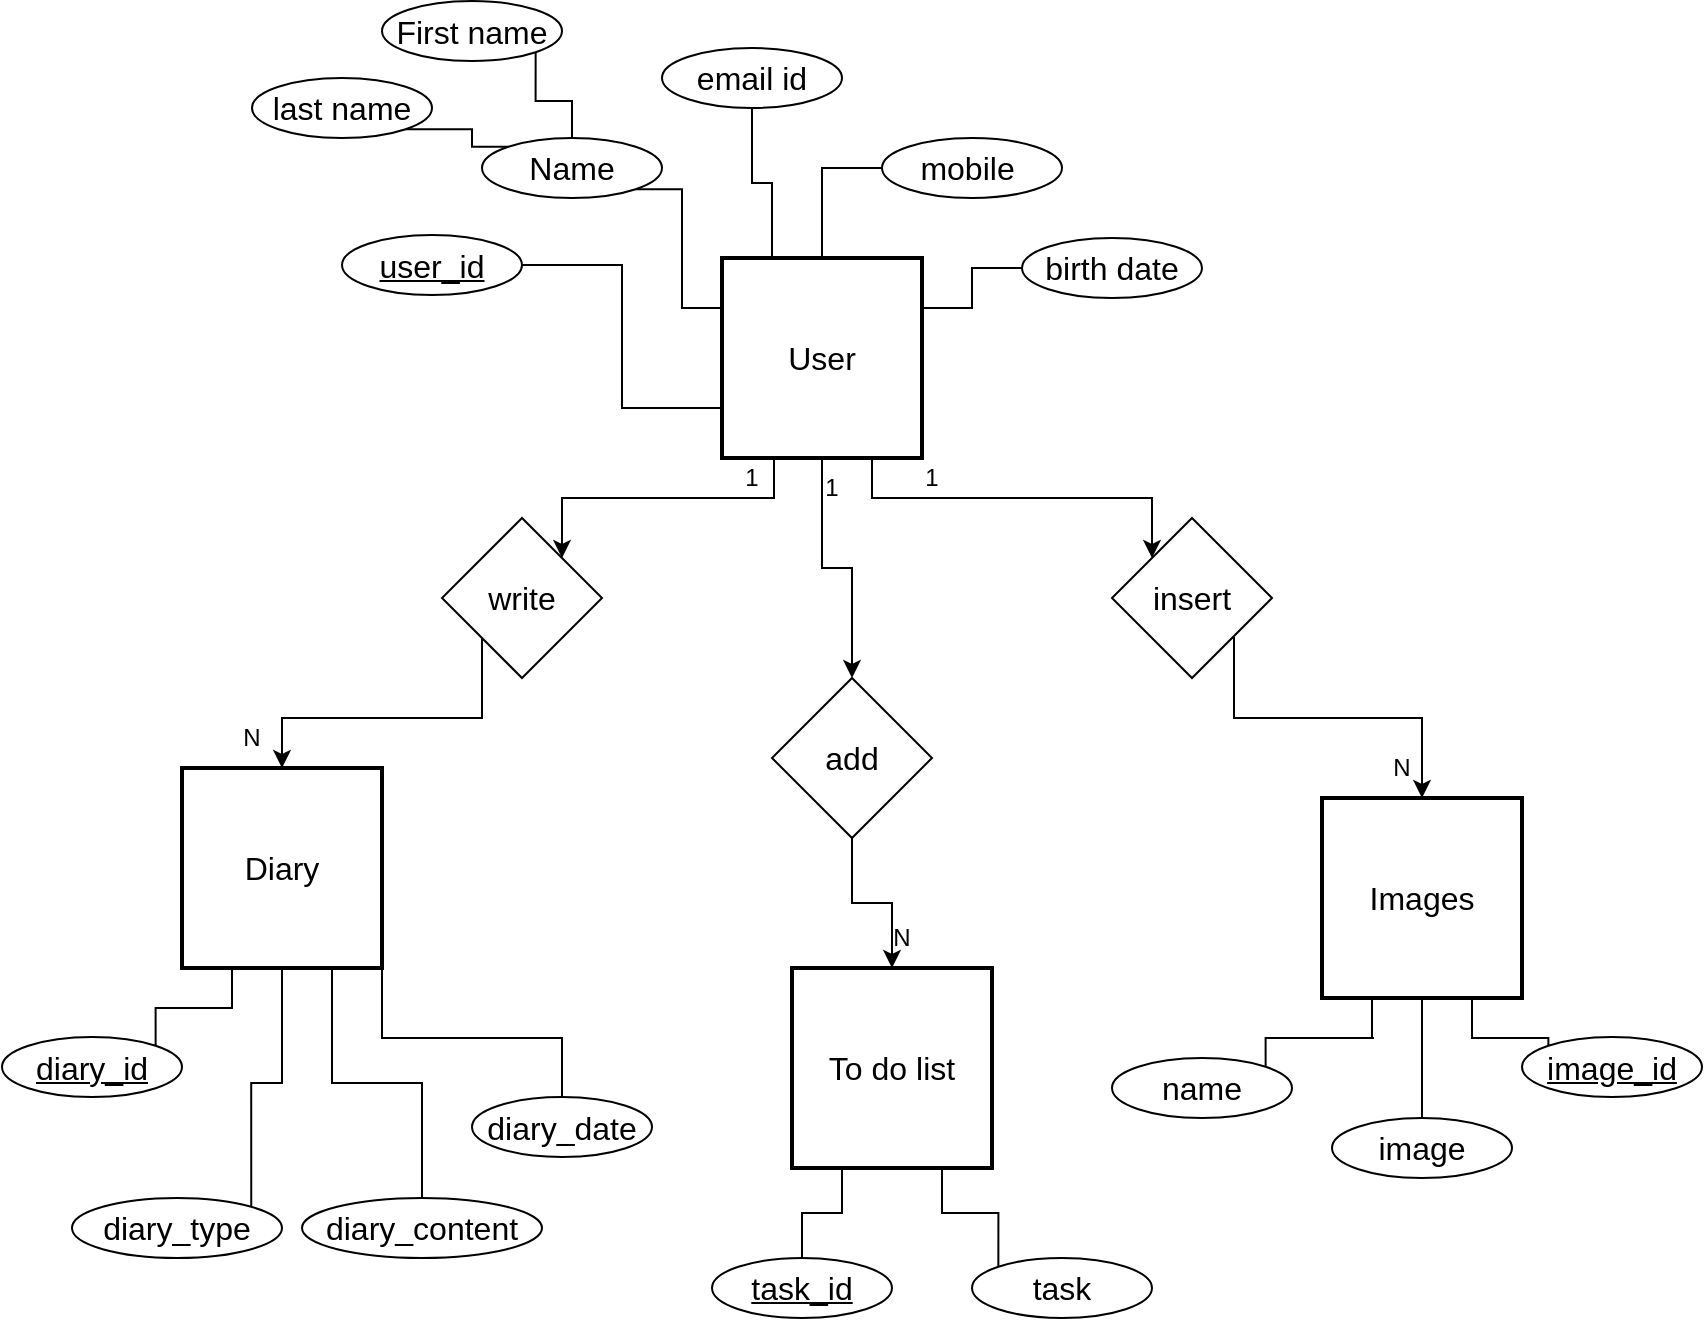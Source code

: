 <mxfile version="12.3.0" type="device" pages="2"><diagram id="NowVS-w92PlVZpH5SOHP" name="Page-1"><mxGraphModel dx="854" dy="419" grid="1" gridSize="10" guides="1" tooltips="1" connect="1" arrows="1" fold="1" page="1" pageScale="1" pageWidth="850" pageHeight="1100" math="0" shadow="0"><root><mxCell id="Tt6kx1WGPVe1aJjBVooG-0"/><mxCell id="Tt6kx1WGPVe1aJjBVooG-1" parent="Tt6kx1WGPVe1aJjBVooG-0"/><mxCell id="q_zYWZyIY0rXhCkiiQcZ-0" style="edgeStyle=orthogonalEdgeStyle;rounded=0;orthogonalLoop=1;jettySize=auto;html=1;exitX=0.5;exitY=1;exitDx=0;exitDy=0;fontSize=16;" edge="1" parent="Tt6kx1WGPVe1aJjBVooG-1" source="q_zYWZyIY0rXhCkiiQcZ-3" target="q_zYWZyIY0rXhCkiiQcZ-33"><mxGeometry relative="1" as="geometry"/></mxCell><mxCell id="q_zYWZyIY0rXhCkiiQcZ-1" style="edgeStyle=orthogonalEdgeStyle;rounded=0;orthogonalLoop=1;jettySize=auto;html=1;exitX=0.25;exitY=1;exitDx=0;exitDy=0;entryX=1;entryY=0;entryDx=0;entryDy=0;fontSize=16;" edge="1" parent="Tt6kx1WGPVe1aJjBVooG-1" source="q_zYWZyIY0rXhCkiiQcZ-3" target="q_zYWZyIY0rXhCkiiQcZ-31"><mxGeometry relative="1" as="geometry"><Array as="points"><mxPoint x="386" y="250"/><mxPoint x="280" y="250"/></Array></mxGeometry></mxCell><mxCell id="q_zYWZyIY0rXhCkiiQcZ-2" style="edgeStyle=orthogonalEdgeStyle;rounded=0;orthogonalLoop=1;jettySize=auto;html=1;exitX=0.75;exitY=1;exitDx=0;exitDy=0;entryX=0;entryY=0;entryDx=0;entryDy=0;fontSize=16;" edge="1" parent="Tt6kx1WGPVe1aJjBVooG-1" source="q_zYWZyIY0rXhCkiiQcZ-3" target="q_zYWZyIY0rXhCkiiQcZ-35"><mxGeometry relative="1" as="geometry"><Array as="points"><mxPoint x="435" y="250"/><mxPoint x="575" y="250"/></Array></mxGeometry></mxCell><mxCell id="q_zYWZyIY0rXhCkiiQcZ-3" value="User" style="strokeWidth=2;whiteSpace=wrap;html=1;align=center;fontSize=16;" vertex="1" parent="Tt6kx1WGPVe1aJjBVooG-1"><mxGeometry x="360" y="130" width="100" height="100" as="geometry"/></mxCell><mxCell id="q_zYWZyIY0rXhCkiiQcZ-4" style="edgeStyle=orthogonalEdgeStyle;rounded=0;orthogonalLoop=1;jettySize=auto;html=1;exitX=1;exitY=0.75;exitDx=0;exitDy=0;entryX=0.5;entryY=0;entryDx=0;entryDy=0;fontSize=16;endArrow=none;endFill=0;" edge="1" parent="Tt6kx1WGPVe1aJjBVooG-1" source="q_zYWZyIY0rXhCkiiQcZ-8" target="q_zYWZyIY0rXhCkiiQcZ-39"><mxGeometry relative="1" as="geometry"><Array as="points"><mxPoint x="190" y="520"/><mxPoint x="280" y="520"/></Array></mxGeometry></mxCell><mxCell id="q_zYWZyIY0rXhCkiiQcZ-5" style="edgeStyle=orthogonalEdgeStyle;rounded=0;orthogonalLoop=1;jettySize=auto;html=1;exitX=0.75;exitY=1;exitDx=0;exitDy=0;entryX=0.5;entryY=0;entryDx=0;entryDy=0;fontSize=16;endArrow=none;endFill=0;" edge="1" parent="Tt6kx1WGPVe1aJjBVooG-1" source="q_zYWZyIY0rXhCkiiQcZ-8" target="q_zYWZyIY0rXhCkiiQcZ-38"><mxGeometry relative="1" as="geometry"/></mxCell><mxCell id="q_zYWZyIY0rXhCkiiQcZ-6" style="edgeStyle=orthogonalEdgeStyle;rounded=0;orthogonalLoop=1;jettySize=auto;html=1;exitX=0.5;exitY=1;exitDx=0;exitDy=0;entryX=1;entryY=0;entryDx=0;entryDy=0;fontSize=16;endArrow=none;endFill=0;" edge="1" parent="Tt6kx1WGPVe1aJjBVooG-1" source="q_zYWZyIY0rXhCkiiQcZ-8" target="q_zYWZyIY0rXhCkiiQcZ-37"><mxGeometry relative="1" as="geometry"/></mxCell><mxCell id="q_zYWZyIY0rXhCkiiQcZ-7" style="edgeStyle=orthogonalEdgeStyle;rounded=0;orthogonalLoop=1;jettySize=auto;html=1;exitX=0.25;exitY=1;exitDx=0;exitDy=0;entryX=1;entryY=0;entryDx=0;entryDy=0;fontSize=16;endArrow=none;endFill=0;" edge="1" parent="Tt6kx1WGPVe1aJjBVooG-1" source="q_zYWZyIY0rXhCkiiQcZ-8" target="q_zYWZyIY0rXhCkiiQcZ-36"><mxGeometry relative="1" as="geometry"/></mxCell><mxCell id="q_zYWZyIY0rXhCkiiQcZ-8" value="Diary" style="strokeWidth=2;whiteSpace=wrap;html=1;align=center;fontSize=16;" vertex="1" parent="Tt6kx1WGPVe1aJjBVooG-1"><mxGeometry x="90" y="385" width="100" height="100" as="geometry"/></mxCell><mxCell id="q_zYWZyIY0rXhCkiiQcZ-9" style="edgeStyle=orthogonalEdgeStyle;rounded=0;orthogonalLoop=1;jettySize=auto;html=1;exitX=0.5;exitY=1;exitDx=0;exitDy=0;entryX=0.5;entryY=0;entryDx=0;entryDy=0;fontSize=16;endArrow=none;endFill=0;" edge="1" parent="Tt6kx1WGPVe1aJjBVooG-1" source="q_zYWZyIY0rXhCkiiQcZ-12" target="q_zYWZyIY0rXhCkiiQcZ-43"><mxGeometry relative="1" as="geometry"/></mxCell><mxCell id="q_zYWZyIY0rXhCkiiQcZ-10" style="edgeStyle=orthogonalEdgeStyle;rounded=0;orthogonalLoop=1;jettySize=auto;html=1;exitX=0.75;exitY=1;exitDx=0;exitDy=0;entryX=0;entryY=0;entryDx=0;entryDy=0;fontSize=16;endArrow=none;endFill=0;" edge="1" parent="Tt6kx1WGPVe1aJjBVooG-1" source="q_zYWZyIY0rXhCkiiQcZ-12" target="q_zYWZyIY0rXhCkiiQcZ-42"><mxGeometry relative="1" as="geometry"/></mxCell><mxCell id="q_zYWZyIY0rXhCkiiQcZ-11" style="edgeStyle=orthogonalEdgeStyle;rounded=0;orthogonalLoop=1;jettySize=auto;html=1;exitX=0.25;exitY=1;exitDx=0;exitDy=0;entryX=1;entryY=0;entryDx=0;entryDy=0;fontSize=16;endArrow=none;endFill=0;" edge="1" parent="Tt6kx1WGPVe1aJjBVooG-1" source="q_zYWZyIY0rXhCkiiQcZ-12" target="q_zYWZyIY0rXhCkiiQcZ-44"><mxGeometry relative="1" as="geometry"><Array as="points"><mxPoint x="686" y="520"/><mxPoint x="633" y="520"/></Array></mxGeometry></mxCell><mxCell id="q_zYWZyIY0rXhCkiiQcZ-12" value="Images" style="strokeWidth=2;whiteSpace=wrap;html=1;align=center;fontSize=16;" vertex="1" parent="Tt6kx1WGPVe1aJjBVooG-1"><mxGeometry x="660" y="400" width="100" height="100" as="geometry"/></mxCell><mxCell id="q_zYWZyIY0rXhCkiiQcZ-13" style="edgeStyle=orthogonalEdgeStyle;rounded=0;orthogonalLoop=1;jettySize=auto;html=1;exitX=0.25;exitY=1;exitDx=0;exitDy=0;entryX=0.5;entryY=0;entryDx=0;entryDy=0;fontSize=16;endArrow=none;endFill=0;" edge="1" parent="Tt6kx1WGPVe1aJjBVooG-1" source="q_zYWZyIY0rXhCkiiQcZ-15" target="q_zYWZyIY0rXhCkiiQcZ-40"><mxGeometry relative="1" as="geometry"/></mxCell><mxCell id="q_zYWZyIY0rXhCkiiQcZ-14" style="edgeStyle=orthogonalEdgeStyle;rounded=0;orthogonalLoop=1;jettySize=auto;html=1;exitX=0.75;exitY=1;exitDx=0;exitDy=0;entryX=0;entryY=0;entryDx=0;entryDy=0;fontSize=16;endArrow=none;endFill=0;" edge="1" parent="Tt6kx1WGPVe1aJjBVooG-1" source="q_zYWZyIY0rXhCkiiQcZ-15" target="q_zYWZyIY0rXhCkiiQcZ-41"><mxGeometry relative="1" as="geometry"/></mxCell><mxCell id="q_zYWZyIY0rXhCkiiQcZ-15" value="To do list" style="strokeWidth=2;whiteSpace=wrap;html=1;align=center;fontSize=16;" vertex="1" parent="Tt6kx1WGPVe1aJjBVooG-1"><mxGeometry x="395" y="485" width="100" height="100" as="geometry"/></mxCell><mxCell id="q_zYWZyIY0rXhCkiiQcZ-16" style="edgeStyle=orthogonalEdgeStyle;rounded=0;orthogonalLoop=1;jettySize=auto;html=1;exitX=1;exitY=1;exitDx=0;exitDy=0;entryX=0;entryY=0.25;entryDx=0;entryDy=0;fontSize=16;endArrow=none;endFill=0;" edge="1" parent="Tt6kx1WGPVe1aJjBVooG-1" source="q_zYWZyIY0rXhCkiiQcZ-17" target="q_zYWZyIY0rXhCkiiQcZ-3"><mxGeometry relative="1" as="geometry"><Array as="points"><mxPoint x="340" y="95"/><mxPoint x="340" y="155"/></Array></mxGeometry></mxCell><mxCell id="q_zYWZyIY0rXhCkiiQcZ-17" value="Name" style="ellipse;whiteSpace=wrap;html=1;fontSize=16;" vertex="1" parent="Tt6kx1WGPVe1aJjBVooG-1"><mxGeometry x="240" y="70" width="90" height="30" as="geometry"/></mxCell><mxCell id="q_zYWZyIY0rXhCkiiQcZ-18" style="edgeStyle=orthogonalEdgeStyle;rounded=0;orthogonalLoop=1;jettySize=auto;html=1;exitX=1;exitY=1;exitDx=0;exitDy=0;entryX=0.5;entryY=0;entryDx=0;entryDy=0;fontSize=16;endArrow=none;endFill=0;" edge="1" parent="Tt6kx1WGPVe1aJjBVooG-1" source="q_zYWZyIY0rXhCkiiQcZ-19" target="q_zYWZyIY0rXhCkiiQcZ-17"><mxGeometry relative="1" as="geometry"/></mxCell><mxCell id="q_zYWZyIY0rXhCkiiQcZ-19" value="First name" style="ellipse;whiteSpace=wrap;html=1;fontSize=16;" vertex="1" parent="Tt6kx1WGPVe1aJjBVooG-1"><mxGeometry x="190" y="1.5" width="90" height="30" as="geometry"/></mxCell><mxCell id="q_zYWZyIY0rXhCkiiQcZ-20" style="edgeStyle=orthogonalEdgeStyle;rounded=0;orthogonalLoop=1;jettySize=auto;html=1;exitX=1;exitY=1;exitDx=0;exitDy=0;entryX=0;entryY=0;entryDx=0;entryDy=0;fontSize=16;endArrow=none;endFill=0;" edge="1" parent="Tt6kx1WGPVe1aJjBVooG-1" source="q_zYWZyIY0rXhCkiiQcZ-21" target="q_zYWZyIY0rXhCkiiQcZ-17"><mxGeometry relative="1" as="geometry"/></mxCell><mxCell id="q_zYWZyIY0rXhCkiiQcZ-21" value="last name" style="ellipse;whiteSpace=wrap;html=1;fontSize=16;" vertex="1" parent="Tt6kx1WGPVe1aJjBVooG-1"><mxGeometry x="125" y="40" width="90" height="30" as="geometry"/></mxCell><mxCell id="q_zYWZyIY0rXhCkiiQcZ-22" style="edgeStyle=orthogonalEdgeStyle;rounded=0;orthogonalLoop=1;jettySize=auto;html=1;exitX=1;exitY=0.5;exitDx=0;exitDy=0;entryX=0;entryY=0.75;entryDx=0;entryDy=0;fontSize=16;endArrow=none;endFill=0;" edge="1" parent="Tt6kx1WGPVe1aJjBVooG-1" source="q_zYWZyIY0rXhCkiiQcZ-23" target="q_zYWZyIY0rXhCkiiQcZ-3"><mxGeometry relative="1" as="geometry"/></mxCell><mxCell id="q_zYWZyIY0rXhCkiiQcZ-23" value="&lt;u style=&quot;font-size: 16px;&quot;&gt;user_id&lt;/u&gt;" style="ellipse;whiteSpace=wrap;html=1;fontSize=16;" vertex="1" parent="Tt6kx1WGPVe1aJjBVooG-1"><mxGeometry x="170" y="118.5" width="90" height="30" as="geometry"/></mxCell><mxCell id="q_zYWZyIY0rXhCkiiQcZ-24" style="edgeStyle=orthogonalEdgeStyle;rounded=0;orthogonalLoop=1;jettySize=auto;html=1;exitX=0.5;exitY=1;exitDx=0;exitDy=0;entryX=0.25;entryY=0;entryDx=0;entryDy=0;fontSize=16;endArrow=none;endFill=0;" edge="1" parent="Tt6kx1WGPVe1aJjBVooG-1" source="q_zYWZyIY0rXhCkiiQcZ-25" target="q_zYWZyIY0rXhCkiiQcZ-3"><mxGeometry relative="1" as="geometry"/></mxCell><mxCell id="q_zYWZyIY0rXhCkiiQcZ-25" value="email id" style="ellipse;whiteSpace=wrap;html=1;fontSize=16;" vertex="1" parent="Tt6kx1WGPVe1aJjBVooG-1"><mxGeometry x="330" y="25" width="90" height="30" as="geometry"/></mxCell><mxCell id="q_zYWZyIY0rXhCkiiQcZ-26" style="edgeStyle=orthogonalEdgeStyle;rounded=0;orthogonalLoop=1;jettySize=auto;html=1;exitX=0;exitY=0.5;exitDx=0;exitDy=0;entryX=0.5;entryY=0;entryDx=0;entryDy=0;fontSize=16;endArrow=none;endFill=0;" edge="1" parent="Tt6kx1WGPVe1aJjBVooG-1" source="q_zYWZyIY0rXhCkiiQcZ-27" target="q_zYWZyIY0rXhCkiiQcZ-3"><mxGeometry relative="1" as="geometry"/></mxCell><mxCell id="q_zYWZyIY0rXhCkiiQcZ-27" value="mobile&amp;nbsp;" style="ellipse;whiteSpace=wrap;html=1;fontSize=16;" vertex="1" parent="Tt6kx1WGPVe1aJjBVooG-1"><mxGeometry x="440" y="70" width="90" height="30" as="geometry"/></mxCell><mxCell id="q_zYWZyIY0rXhCkiiQcZ-28" style="edgeStyle=orthogonalEdgeStyle;rounded=0;orthogonalLoop=1;jettySize=auto;html=1;exitX=0;exitY=0.5;exitDx=0;exitDy=0;entryX=1;entryY=0.25;entryDx=0;entryDy=0;fontSize=16;endArrow=none;endFill=0;" edge="1" parent="Tt6kx1WGPVe1aJjBVooG-1" source="q_zYWZyIY0rXhCkiiQcZ-29" target="q_zYWZyIY0rXhCkiiQcZ-3"><mxGeometry relative="1" as="geometry"/></mxCell><mxCell id="q_zYWZyIY0rXhCkiiQcZ-29" value="birth date" style="ellipse;whiteSpace=wrap;html=1;fontSize=16;" vertex="1" parent="Tt6kx1WGPVe1aJjBVooG-1"><mxGeometry x="510" y="120" width="90" height="30" as="geometry"/></mxCell><mxCell id="q_zYWZyIY0rXhCkiiQcZ-30" style="edgeStyle=orthogonalEdgeStyle;rounded=0;orthogonalLoop=1;jettySize=auto;html=1;exitX=0;exitY=1;exitDx=0;exitDy=0;entryX=0.5;entryY=0;entryDx=0;entryDy=0;fontSize=16;" edge="1" parent="Tt6kx1WGPVe1aJjBVooG-1" source="q_zYWZyIY0rXhCkiiQcZ-31" target="q_zYWZyIY0rXhCkiiQcZ-8"><mxGeometry relative="1" as="geometry"><Array as="points"><mxPoint x="240" y="360"/><mxPoint x="140" y="360"/></Array></mxGeometry></mxCell><mxCell id="q_zYWZyIY0rXhCkiiQcZ-31" value="&lt;font style=&quot;font-size: 16px;&quot;&gt;write&lt;/font&gt;" style="rhombus;whiteSpace=wrap;html=1;fontSize=16;" vertex="1" parent="Tt6kx1WGPVe1aJjBVooG-1"><mxGeometry x="220" y="260" width="80" height="80" as="geometry"/></mxCell><mxCell id="q_zYWZyIY0rXhCkiiQcZ-32" style="edgeStyle=orthogonalEdgeStyle;rounded=0;orthogonalLoop=1;jettySize=auto;html=1;exitX=0.5;exitY=1;exitDx=0;exitDy=0;fontSize=16;" edge="1" parent="Tt6kx1WGPVe1aJjBVooG-1" source="q_zYWZyIY0rXhCkiiQcZ-33" target="q_zYWZyIY0rXhCkiiQcZ-15"><mxGeometry relative="1" as="geometry"/></mxCell><mxCell id="q_zYWZyIY0rXhCkiiQcZ-33" value="&lt;font style=&quot;font-size: 16px&quot;&gt;add&lt;/font&gt;" style="rhombus;whiteSpace=wrap;html=1;fontSize=16;" vertex="1" parent="Tt6kx1WGPVe1aJjBVooG-1"><mxGeometry x="385" y="340" width="80" height="80" as="geometry"/></mxCell><mxCell id="q_zYWZyIY0rXhCkiiQcZ-34" style="edgeStyle=orthogonalEdgeStyle;rounded=0;orthogonalLoop=1;jettySize=auto;html=1;exitX=1;exitY=1;exitDx=0;exitDy=0;entryX=0.5;entryY=0;entryDx=0;entryDy=0;fontSize=16;" edge="1" parent="Tt6kx1WGPVe1aJjBVooG-1" source="q_zYWZyIY0rXhCkiiQcZ-35" target="q_zYWZyIY0rXhCkiiQcZ-12"><mxGeometry relative="1" as="geometry"><Array as="points"><mxPoint x="616" y="360"/><mxPoint x="710" y="360"/></Array></mxGeometry></mxCell><mxCell id="q_zYWZyIY0rXhCkiiQcZ-35" value="&lt;font style=&quot;font-size: 16px&quot;&gt;insert&lt;/font&gt;" style="rhombus;whiteSpace=wrap;html=1;fontSize=16;" vertex="1" parent="Tt6kx1WGPVe1aJjBVooG-1"><mxGeometry x="555" y="260" width="80" height="80" as="geometry"/></mxCell><mxCell id="q_zYWZyIY0rXhCkiiQcZ-36" value="&lt;u style=&quot;font-size: 16px;&quot;&gt;diary_id&lt;/u&gt;" style="ellipse;whiteSpace=wrap;html=1;fontSize=16;" vertex="1" parent="Tt6kx1WGPVe1aJjBVooG-1"><mxGeometry y="519.5" width="90" height="30" as="geometry"/></mxCell><mxCell id="q_zYWZyIY0rXhCkiiQcZ-37" value="diary_type" style="ellipse;whiteSpace=wrap;html=1;fontSize=16;" vertex="1" parent="Tt6kx1WGPVe1aJjBVooG-1"><mxGeometry x="35" y="600" width="105" height="30" as="geometry"/></mxCell><mxCell id="q_zYWZyIY0rXhCkiiQcZ-38" value="diary_content" style="ellipse;whiteSpace=wrap;html=1;fontSize=16;" vertex="1" parent="Tt6kx1WGPVe1aJjBVooG-1"><mxGeometry x="150" y="600" width="120" height="30" as="geometry"/></mxCell><mxCell id="q_zYWZyIY0rXhCkiiQcZ-39" value="diary_date" style="ellipse;whiteSpace=wrap;html=1;fontSize=16;" vertex="1" parent="Tt6kx1WGPVe1aJjBVooG-1"><mxGeometry x="235" y="549.5" width="90" height="30" as="geometry"/></mxCell><mxCell id="q_zYWZyIY0rXhCkiiQcZ-40" value="&lt;u style=&quot;font-size: 16px;&quot;&gt;task_id&lt;/u&gt;" style="ellipse;whiteSpace=wrap;html=1;fontSize=16;" vertex="1" parent="Tt6kx1WGPVe1aJjBVooG-1"><mxGeometry x="355" y="630" width="90" height="30" as="geometry"/></mxCell><mxCell id="q_zYWZyIY0rXhCkiiQcZ-41" value="task" style="ellipse;whiteSpace=wrap;html=1;fontSize=16;" vertex="1" parent="Tt6kx1WGPVe1aJjBVooG-1"><mxGeometry x="485" y="630" width="90" height="30" as="geometry"/></mxCell><mxCell id="q_zYWZyIY0rXhCkiiQcZ-42" value="&lt;u style=&quot;font-size: 16px;&quot;&gt;image_id&lt;/u&gt;" style="ellipse;whiteSpace=wrap;html=1;fontSize=16;" vertex="1" parent="Tt6kx1WGPVe1aJjBVooG-1"><mxGeometry x="760" y="519.5" width="90" height="30" as="geometry"/></mxCell><mxCell id="q_zYWZyIY0rXhCkiiQcZ-43" value="image" style="ellipse;whiteSpace=wrap;html=1;fontSize=16;" vertex="1" parent="Tt6kx1WGPVe1aJjBVooG-1"><mxGeometry x="665" y="560" width="90" height="30" as="geometry"/></mxCell><mxCell id="q_zYWZyIY0rXhCkiiQcZ-44" value="name" style="ellipse;whiteSpace=wrap;html=1;fontSize=16;" vertex="1" parent="Tt6kx1WGPVe1aJjBVooG-1"><mxGeometry x="555" y="530" width="90" height="30" as="geometry"/></mxCell><mxCell id="q_zYWZyIY0rXhCkiiQcZ-45" value="1" style="text;html=1;strokeColor=none;fillColor=none;align=center;verticalAlign=middle;whiteSpace=wrap;rounded=0;" vertex="1" parent="Tt6kx1WGPVe1aJjBVooG-1"><mxGeometry x="355" y="230" width="40" height="20" as="geometry"/></mxCell><mxCell id="q_zYWZyIY0rXhCkiiQcZ-46" value="N" style="text;html=1;strokeColor=none;fillColor=none;align=center;verticalAlign=middle;whiteSpace=wrap;rounded=0;" vertex="1" parent="Tt6kx1WGPVe1aJjBVooG-1"><mxGeometry x="680" y="375" width="40" height="20" as="geometry"/></mxCell><mxCell id="q_zYWZyIY0rXhCkiiQcZ-47" value="1" style="text;html=1;strokeColor=none;fillColor=none;align=center;verticalAlign=middle;whiteSpace=wrap;rounded=0;" vertex="1" parent="Tt6kx1WGPVe1aJjBVooG-1"><mxGeometry x="395" y="235" width="40" height="20" as="geometry"/></mxCell><mxCell id="q_zYWZyIY0rXhCkiiQcZ-48" value="N" style="text;html=1;strokeColor=none;fillColor=none;align=center;verticalAlign=middle;whiteSpace=wrap;rounded=0;" vertex="1" parent="Tt6kx1WGPVe1aJjBVooG-1"><mxGeometry x="105" y="360" width="40" height="20" as="geometry"/></mxCell><mxCell id="q_zYWZyIY0rXhCkiiQcZ-49" value="N" style="text;html=1;strokeColor=none;fillColor=none;align=center;verticalAlign=middle;whiteSpace=wrap;rounded=0;" vertex="1" parent="Tt6kx1WGPVe1aJjBVooG-1"><mxGeometry x="430" y="460" width="40" height="20" as="geometry"/></mxCell><mxCell id="q_zYWZyIY0rXhCkiiQcZ-50" value="1" style="text;html=1;strokeColor=none;fillColor=none;align=center;verticalAlign=middle;whiteSpace=wrap;rounded=0;" vertex="1" parent="Tt6kx1WGPVe1aJjBVooG-1"><mxGeometry x="445" y="230" width="40" height="20" as="geometry"/></mxCell></root></mxGraphModel></diagram><diagram name="Page-2" id="fzyTvap5oN-0aMg6tjEN"><mxGraphModel dx="854" dy="419" grid="1" gridSize="10" guides="1" tooltips="1" connect="1" arrows="1" fold="1" page="1" pageScale="1" pageWidth="850" pageHeight="1100" math="0" shadow="0"><root><mxCell id="b1IHkJ5G_INJWOLC9gAN-0"/><mxCell id="b1IHkJ5G_INJWOLC9gAN-1" parent="b1IHkJ5G_INJWOLC9gAN-0"/><mxCell id="b1IHkJ5G_INJWOLC9gAN-2" value="" style="rounded=1;whiteSpace=wrap;html=1;" parent="b1IHkJ5G_INJWOLC9gAN-1" vertex="1"><mxGeometry x="255" y="45" width="310" height="615" as="geometry"/></mxCell><mxCell id="b1IHkJ5G_INJWOLC9gAN-3" value="Actor" style="shape=umlActor;verticalLabelPosition=bottom;labelBackgroundColor=#ffffff;verticalAlign=top;html=1;" parent="b1IHkJ5G_INJWOLC9gAN-1" vertex="1"><mxGeometry x="70" y="180" width="50" height="100" as="geometry"/></mxCell><mxCell id="b1IHkJ5G_INJWOLC9gAN-4" value="&lt;font style=&quot;font-size: 16px&quot;&gt;Login&lt;/font&gt;" style="ellipse;whiteSpace=wrap;html=1;" parent="b1IHkJ5G_INJWOLC9gAN-1" vertex="1"><mxGeometry x="350" y="170" width="120" height="40" as="geometry"/></mxCell><mxCell id="b1IHkJ5G_INJWOLC9gAN-5" value="do register" style="ellipse;whiteSpace=wrap;html=1;fontSize=16;" parent="b1IHkJ5G_INJWOLC9gAN-1" vertex="1"><mxGeometry x="350" y="90" width="120" height="40" as="geometry"/></mxCell><mxCell id="b1IHkJ5G_INJWOLC9gAN-6" value="write diary" style="ellipse;whiteSpace=wrap;html=1;fontSize=16;" parent="b1IHkJ5G_INJWOLC9gAN-1" vertex="1"><mxGeometry x="350" y="250" width="120" height="40" as="geometry"/></mxCell><mxCell id="b1IHkJ5G_INJWOLC9gAN-7" value="add to-do tasks" style="ellipse;whiteSpace=wrap;html=1;fontSize=16;" parent="b1IHkJ5G_INJWOLC9gAN-1" vertex="1"><mxGeometry x="350" y="320" width="120" height="40" as="geometry"/></mxCell><mxCell id="b1IHkJ5G_INJWOLC9gAN-8" value="insert images" style="ellipse;whiteSpace=wrap;html=1;fontSize=16;" parent="b1IHkJ5G_INJWOLC9gAN-1" vertex="1"><mxGeometry x="350" y="390" width="120" height="40" as="geometry"/></mxCell><mxCell id="b1IHkJ5G_INJWOLC9gAN-9" value="give feedback" style="ellipse;whiteSpace=wrap;html=1;fontSize=16;" parent="b1IHkJ5G_INJWOLC9gAN-1" vertex="1"><mxGeometry x="350" y="460" width="120" height="40" as="geometry"/></mxCell><mxCell id="b1IHkJ5G_INJWOLC9gAN-10" value="update profile" style="ellipse;whiteSpace=wrap;html=1;fontSize=16;" parent="b1IHkJ5G_INJWOLC9gAN-1" vertex="1"><mxGeometry x="350" y="590" width="120" height="40" as="geometry"/></mxCell><mxCell id="b1IHkJ5G_INJWOLC9gAN-12" value="" style="endArrow=classic;html=1;fontSize=16;entryX=0;entryY=0.5;entryDx=0;entryDy=0;" parent="b1IHkJ5G_INJWOLC9gAN-1" target="b1IHkJ5G_INJWOLC9gAN-5" edge="1"><mxGeometry width="50" height="50" relative="1" as="geometry"><mxPoint x="130" y="230" as="sourcePoint"/><mxPoint x="240" y="95" as="targetPoint"/></mxGeometry></mxCell><mxCell id="b1IHkJ5G_INJWOLC9gAN-13" value="" style="endArrow=classic;html=1;fontSize=16;entryX=0;entryY=0.5;entryDx=0;entryDy=0;" parent="b1IHkJ5G_INJWOLC9gAN-1" target="b1IHkJ5G_INJWOLC9gAN-4" edge="1"><mxGeometry width="50" height="50" relative="1" as="geometry"><mxPoint x="130" y="230" as="sourcePoint"/><mxPoint x="120" y="620" as="targetPoint"/></mxGeometry></mxCell><mxCell id="b1IHkJ5G_INJWOLC9gAN-14" value="" style="endArrow=classic;html=1;fontSize=16;entryX=0;entryY=0.5;entryDx=0;entryDy=0;" parent="b1IHkJ5G_INJWOLC9gAN-1" target="b1IHkJ5G_INJWOLC9gAN-6" edge="1"><mxGeometry width="50" height="50" relative="1" as="geometry"><mxPoint x="130" y="230" as="sourcePoint"/><mxPoint x="120" y="620" as="targetPoint"/></mxGeometry></mxCell><mxCell id="b1IHkJ5G_INJWOLC9gAN-15" value="" style="endArrow=classic;html=1;fontSize=16;entryX=0;entryY=0.5;entryDx=0;entryDy=0;" parent="b1IHkJ5G_INJWOLC9gAN-1" target="b1IHkJ5G_INJWOLC9gAN-7" edge="1"><mxGeometry width="50" height="50" relative="1" as="geometry"><mxPoint x="130" y="230" as="sourcePoint"/><mxPoint x="120" y="620" as="targetPoint"/></mxGeometry></mxCell><mxCell id="b1IHkJ5G_INJWOLC9gAN-16" value="" style="endArrow=classic;html=1;fontSize=16;entryX=0;entryY=0.5;entryDx=0;entryDy=0;" parent="b1IHkJ5G_INJWOLC9gAN-1" target="b1IHkJ5G_INJWOLC9gAN-8" edge="1"><mxGeometry width="50" height="50" relative="1" as="geometry"><mxPoint x="130" y="230" as="sourcePoint"/><mxPoint x="120" y="620" as="targetPoint"/></mxGeometry></mxCell><mxCell id="b1IHkJ5G_INJWOLC9gAN-17" value="" style="endArrow=classic;html=1;fontSize=16;entryX=0;entryY=0.5;entryDx=0;entryDy=0;" parent="b1IHkJ5G_INJWOLC9gAN-1" target="b1IHkJ5G_INJWOLC9gAN-9" edge="1"><mxGeometry width="50" height="50" relative="1" as="geometry"><mxPoint x="130" y="230" as="sourcePoint"/><mxPoint x="110" y="700" as="targetPoint"/></mxGeometry></mxCell><mxCell id="b1IHkJ5G_INJWOLC9gAN-18" value="" style="endArrow=classic;html=1;fontSize=16;entryX=0;entryY=0.5;entryDx=0;entryDy=0;" parent="b1IHkJ5G_INJWOLC9gAN-1" target="b1IHkJ5G_INJWOLC9gAN-10" edge="1"><mxGeometry width="50" height="50" relative="1" as="geometry"><mxPoint x="130" y="227.143" as="sourcePoint"/><mxPoint x="100" y="780" as="targetPoint"/></mxGeometry></mxCell><mxCell id="b1IHkJ5G_INJWOLC9gAN-24" value="User" style="text;html=1;resizable=0;points=[];autosize=1;align=center;verticalAlign=top;spacingTop=-4;fontSize=16;fillColor=#ffffff;" parent="b1IHkJ5G_INJWOLC9gAN-1" vertex="1"><mxGeometry x="70" y="280" width="50" height="20" as="geometry"/></mxCell><mxCell id="pmi023Pt7imfHj-vRrZX-1" value="Actor" style="shape=umlActor;verticalLabelPosition=bottom;labelBackgroundColor=#ffffff;verticalAlign=top;html=1;" parent="b1IHkJ5G_INJWOLC9gAN-1" vertex="1"><mxGeometry x="655" y="360" width="50" height="100" as="geometry"/></mxCell><mxCell id="pmi023Pt7imfHj-vRrZX-2" value="Admin" style="text;html=1;resizable=0;points=[];autosize=1;align=center;verticalAlign=top;spacingTop=-4;fontSize=16;fillColor=#ffffff;" parent="b1IHkJ5G_INJWOLC9gAN-1" vertex="1"><mxGeometry x="655" y="460" width="60" height="20" as="geometry"/></mxCell><mxCell id="pmi023Pt7imfHj-vRrZX-5" value="read feedbacks" style="ellipse;whiteSpace=wrap;html=1;fontSize=16;" parent="b1IHkJ5G_INJWOLC9gAN-1" vertex="1"><mxGeometry x="350" y="525" width="120" height="40" as="geometry"/></mxCell><mxCell id="pmi023Pt7imfHj-vRrZX-7" value="" style="endArrow=classic;html=1;fontSize=16;entryX=1;entryY=0.5;entryDx=0;entryDy=0;" parent="b1IHkJ5G_INJWOLC9gAN-1" target="pmi023Pt7imfHj-vRrZX-5" edge="1"><mxGeometry width="50" height="50" relative="1" as="geometry"><mxPoint x="670" y="420" as="sourcePoint"/><mxPoint x="740" y="630" as="targetPoint"/></mxGeometry></mxCell></root></mxGraphModel></diagram></mxfile>
